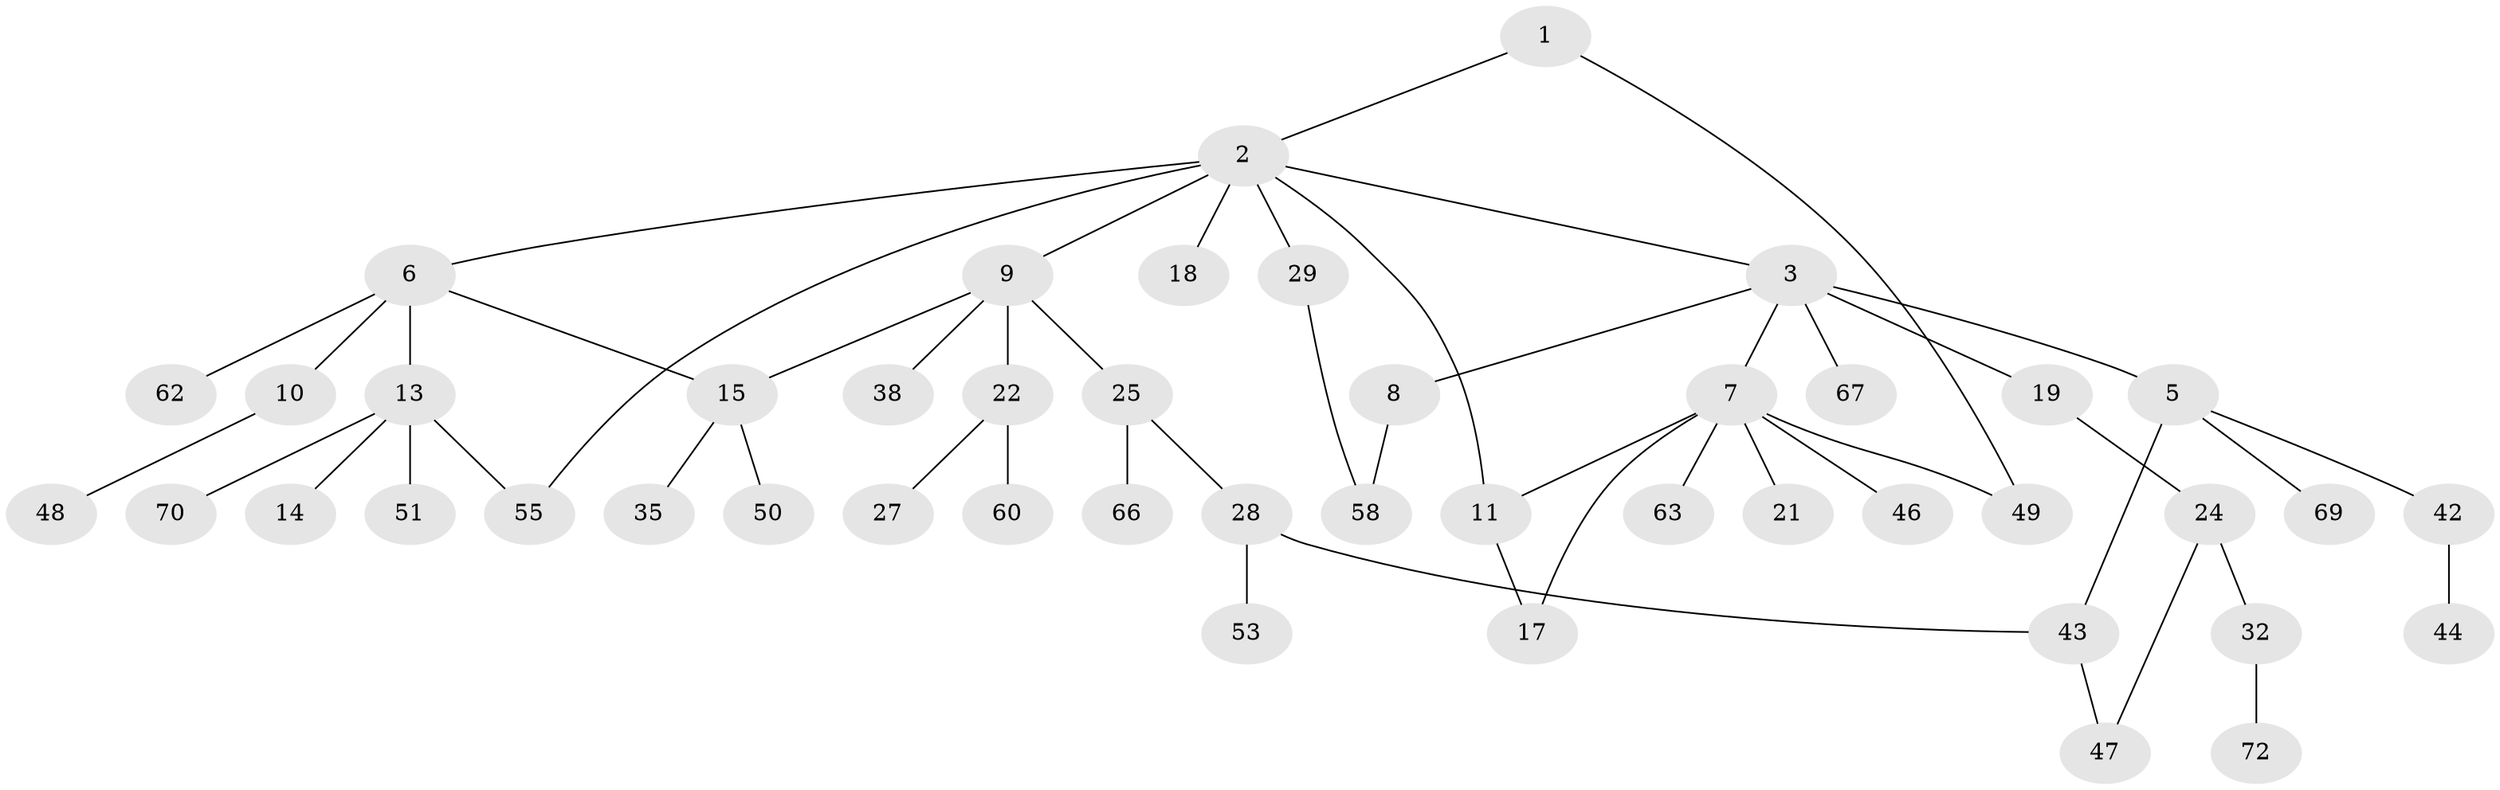 // Generated by graph-tools (version 1.1) at 2025/51/02/27/25 19:51:38]
// undirected, 46 vertices, 53 edges
graph export_dot {
graph [start="1"]
  node [color=gray90,style=filled];
  1 [super="+54"];
  2 [super="+23"];
  3 [super="+4"];
  5 [super="+31"];
  6 [super="+30"];
  7 [super="+36"];
  8;
  9 [super="+33"];
  10 [super="+71"];
  11 [super="+12"];
  13 [super="+16"];
  14 [super="+57"];
  15 [super="+20"];
  17;
  18 [super="+39"];
  19;
  21 [super="+52"];
  22 [super="+37"];
  24 [super="+26"];
  25 [super="+40"];
  27 [super="+45"];
  28 [super="+41"];
  29;
  32 [super="+34"];
  35;
  38;
  42 [super="+59"];
  43;
  44 [super="+61"];
  46;
  47 [super="+68"];
  48;
  49;
  50;
  51 [super="+65"];
  53;
  55 [super="+56"];
  58 [super="+64"];
  60;
  62;
  63;
  66;
  67;
  69;
  70;
  72;
  1 -- 2;
  1 -- 49;
  2 -- 3;
  2 -- 6;
  2 -- 9;
  2 -- 18;
  2 -- 11;
  2 -- 29;
  2 -- 55;
  3 -- 7;
  3 -- 19;
  3 -- 8;
  3 -- 67;
  3 -- 5;
  5 -- 42;
  5 -- 43;
  5 -- 69;
  6 -- 10;
  6 -- 13;
  6 -- 62;
  6 -- 15;
  7 -- 11;
  7 -- 17;
  7 -- 21;
  7 -- 46;
  7 -- 49;
  7 -- 63;
  8 -- 58;
  9 -- 15;
  9 -- 22;
  9 -- 25;
  9 -- 38;
  10 -- 48;
  11 -- 17;
  13 -- 14;
  13 -- 70;
  13 -- 51;
  13 -- 55;
  15 -- 35;
  15 -- 50;
  19 -- 24;
  22 -- 27;
  22 -- 60;
  24 -- 32;
  24 -- 47;
  25 -- 28;
  25 -- 66;
  28 -- 43;
  28 -- 53;
  29 -- 58;
  32 -- 72;
  42 -- 44;
  43 -- 47;
}
